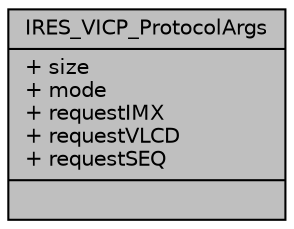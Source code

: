 digraph "IRES_VICP_ProtocolArgs"
{
  edge [fontname="Helvetica",fontsize="10",labelfontname="Helvetica",labelfontsize="10"];
  node [fontname="Helvetica",fontsize="10",shape=record];
  Node1 [label="{IRES_VICP_ProtocolArgs\n|+ size\l+ mode\l+ requestIMX\l+ requestVLCD\l+ requestSEQ\l|}",height=0.2,width=0.4,color="black", fillcolor="grey75", style="filled", fontcolor="black"];
}
